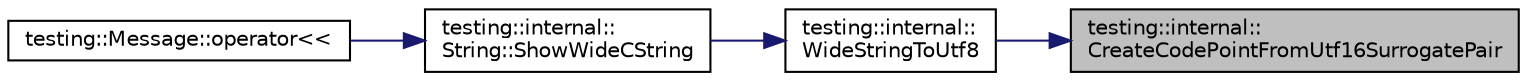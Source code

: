 digraph "testing::internal::CreateCodePointFromUtf16SurrogatePair"
{
 // LATEX_PDF_SIZE
  bgcolor="transparent";
  edge [fontname="Helvetica",fontsize="10",labelfontname="Helvetica",labelfontsize="10"];
  node [fontname="Helvetica",fontsize="10",shape=record];
  rankdir="RL";
  Node1 [label="testing::internal::\lCreateCodePointFromUtf16SurrogatePair",height=0.2,width=0.4,color="black", fillcolor="grey75", style="filled", fontcolor="black",tooltip=" "];
  Node1 -> Node2 [dir="back",color="midnightblue",fontsize="10",style="solid",fontname="Helvetica"];
  Node2 [label="testing::internal::\lWideStringToUtf8",height=0.2,width=0.4,color="black",URL="$namespacetesting_1_1internal.html#a05b8c86ff38243f34d8f839a0eadefb1",tooltip=" "];
  Node2 -> Node3 [dir="back",color="midnightblue",fontsize="10",style="solid",fontname="Helvetica"];
  Node3 [label="testing::internal::\lString::ShowWideCString",height=0.2,width=0.4,color="black",URL="$classtesting_1_1internal_1_1String.html#aaf7e376ff580677ea4954d5913d5b917",tooltip=" "];
  Node3 -> Node4 [dir="back",color="midnightblue",fontsize="10",style="solid",fontname="Helvetica"];
  Node4 [label="testing::Message::operator\<\<",height=0.2,width=0.4,color="black",URL="$classtesting_1_1Message.html#ac0db9c22535b28bc863bfd0a1fdf7e14",tooltip=" "];
}
